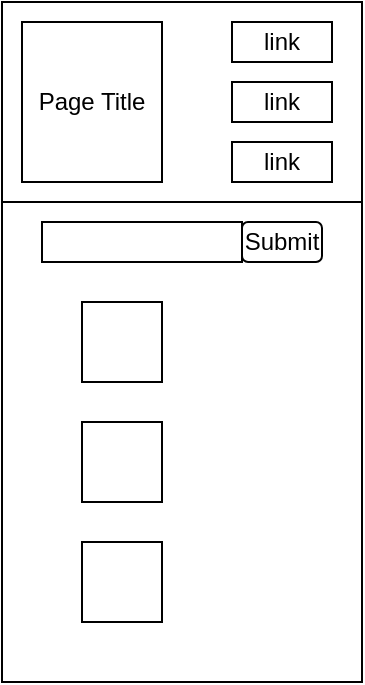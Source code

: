 <mxfile version="14.8.6" type="device"><diagram id="MNdUw5EYdM2hX-cuRLQA" name="Page-1"><mxGraphModel dx="426" dy="448" grid="1" gridSize="10" guides="1" tooltips="1" connect="1" arrows="1" fold="1" page="1" pageScale="1" pageWidth="850" pageHeight="1100" math="0" shadow="0"><root><mxCell id="0"/><mxCell id="1" parent="0"/><mxCell id="pliP_uUuBB7q0iGDRCVN-1" value="" style="rounded=0;whiteSpace=wrap;html=1;" vertex="1" parent="1"><mxGeometry x="60" y="70" width="180" height="340" as="geometry"/></mxCell><mxCell id="pliP_uUuBB7q0iGDRCVN-11" value="" style="rounded=0;whiteSpace=wrap;html=1;" vertex="1" parent="1"><mxGeometry x="60" y="70" width="180" height="100" as="geometry"/></mxCell><mxCell id="pliP_uUuBB7q0iGDRCVN-2" value="Page Title" style="rounded=0;whiteSpace=wrap;html=1;" vertex="1" parent="1"><mxGeometry x="70" y="80" width="70" height="80" as="geometry"/></mxCell><mxCell id="pliP_uUuBB7q0iGDRCVN-7" value="link" style="rounded=0;whiteSpace=wrap;html=1;" vertex="1" parent="1"><mxGeometry x="175" y="80" width="50" height="20" as="geometry"/></mxCell><mxCell id="pliP_uUuBB7q0iGDRCVN-9" value="link" style="rounded=0;whiteSpace=wrap;html=1;" vertex="1" parent="1"><mxGeometry x="175" y="140" width="50" height="20" as="geometry"/></mxCell><mxCell id="pliP_uUuBB7q0iGDRCVN-10" value="link" style="rounded=0;whiteSpace=wrap;html=1;" vertex="1" parent="1"><mxGeometry x="175" y="110" width="50" height="20" as="geometry"/></mxCell><mxCell id="pliP_uUuBB7q0iGDRCVN-12" value="" style="rounded=0;whiteSpace=wrap;html=1;" vertex="1" parent="1"><mxGeometry x="80" y="180" width="100" height="20" as="geometry"/></mxCell><mxCell id="pliP_uUuBB7q0iGDRCVN-13" value="Submit" style="rounded=1;whiteSpace=wrap;html=1;" vertex="1" parent="1"><mxGeometry x="180" y="180" width="40" height="20" as="geometry"/></mxCell><mxCell id="pliP_uUuBB7q0iGDRCVN-14" value="" style="rounded=0;whiteSpace=wrap;html=1;" vertex="1" parent="1"><mxGeometry x="100" y="220" width="40" height="40" as="geometry"/></mxCell><mxCell id="pliP_uUuBB7q0iGDRCVN-24" value="" style="rounded=0;whiteSpace=wrap;html=1;" vertex="1" parent="1"><mxGeometry x="100" y="220" width="40" height="40" as="geometry"/></mxCell><mxCell id="pliP_uUuBB7q0iGDRCVN-25" value="" style="rounded=0;whiteSpace=wrap;html=1;" vertex="1" parent="1"><mxGeometry x="100" y="280" width="40" height="40" as="geometry"/></mxCell><mxCell id="pliP_uUuBB7q0iGDRCVN-26" value="" style="rounded=0;whiteSpace=wrap;html=1;" vertex="1" parent="1"><mxGeometry x="100" y="340" width="40" height="40" as="geometry"/></mxCell></root></mxGraphModel></diagram></mxfile>